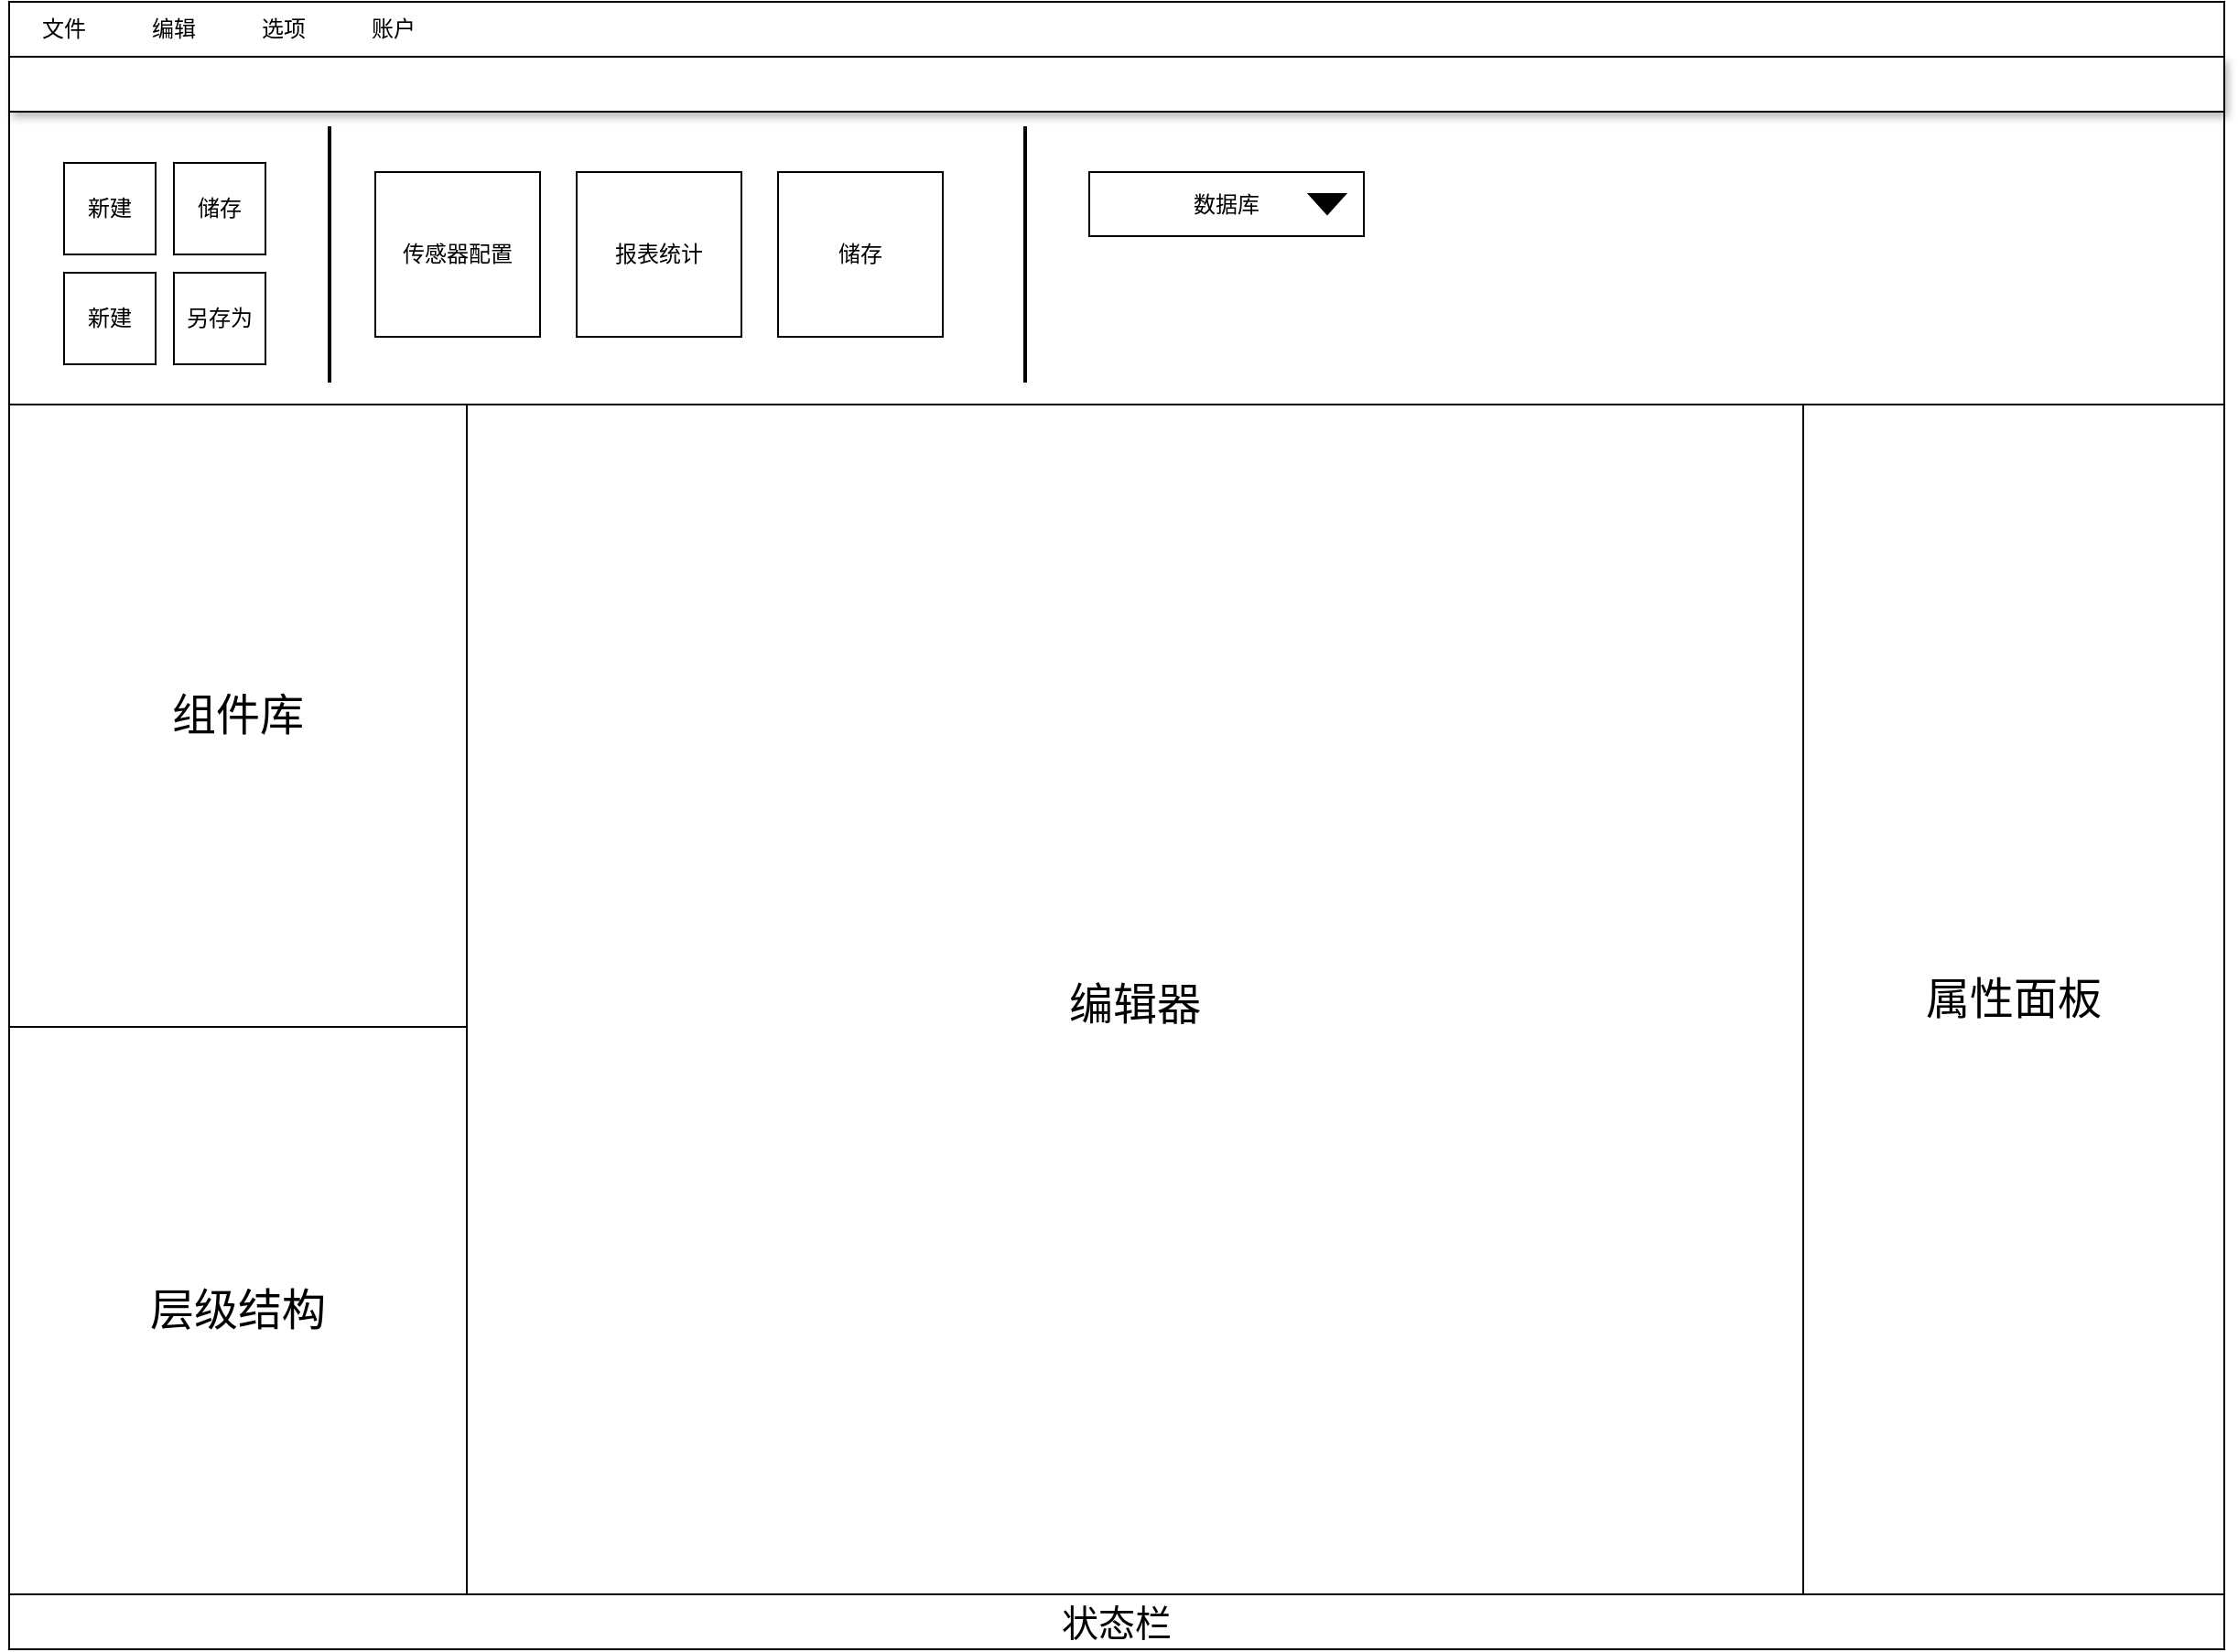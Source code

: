 <mxfile version="20.4.0" type="github">
  <diagram id="1T27g-t3n0TKRR1sPoDJ" name="第 1 页">
    <mxGraphModel dx="2329" dy="859" grid="1" gridSize="10" guides="1" tooltips="1" connect="1" arrows="1" fold="1" page="1" pageScale="1" pageWidth="827" pageHeight="1169" math="0" shadow="0">
      <root>
        <mxCell id="0" />
        <mxCell id="1" parent="0" />
        <mxCell id="6tSdoASQQvIuinm9NfsN-1" value="" style="rounded=0;whiteSpace=wrap;html=1;" vertex="1" parent="1">
          <mxGeometry x="-470" y="80" width="1210" height="190" as="geometry" />
        </mxCell>
        <mxCell id="6tSdoASQQvIuinm9NfsN-2" value="&lt;font style=&quot;font-size: 20px;&quot;&gt;状态栏&lt;/font&gt;" style="rounded=0;whiteSpace=wrap;html=1;" vertex="1" parent="1">
          <mxGeometry x="-470" y="920" width="1210" height="30" as="geometry" />
        </mxCell>
        <mxCell id="6tSdoASQQvIuinm9NfsN-3" value="&lt;font style=&quot;font-size: 24px;&quot;&gt;组件库&lt;/font&gt;" style="rounded=0;whiteSpace=wrap;html=1;" vertex="1" parent="1">
          <mxGeometry x="-470" y="270" width="250" height="340" as="geometry" />
        </mxCell>
        <mxCell id="6tSdoASQQvIuinm9NfsN-4" value="&lt;font style=&quot;font-size: 24px;&quot;&gt;属性面板&lt;/font&gt;" style="rounded=0;whiteSpace=wrap;html=1;" vertex="1" parent="1">
          <mxGeometry x="510" y="270" width="230" height="650" as="geometry" />
        </mxCell>
        <mxCell id="6tSdoASQQvIuinm9NfsN-5" value="" style="rounded=0;whiteSpace=wrap;html=1;" vertex="1" parent="1">
          <mxGeometry x="-470" y="50" width="1210" height="30" as="geometry" />
        </mxCell>
        <mxCell id="6tSdoASQQvIuinm9NfsN-6" value="文件" style="text;html=1;strokeColor=none;fillColor=none;align=center;verticalAlign=middle;whiteSpace=wrap;rounded=0;" vertex="1" parent="1">
          <mxGeometry x="-470" y="50" width="60" height="30" as="geometry" />
        </mxCell>
        <mxCell id="6tSdoASQQvIuinm9NfsN-7" value="编辑" style="text;html=1;strokeColor=none;fillColor=none;align=center;verticalAlign=middle;whiteSpace=wrap;rounded=0;" vertex="1" parent="1">
          <mxGeometry x="-410" y="50" width="60" height="30" as="geometry" />
        </mxCell>
        <mxCell id="6tSdoASQQvIuinm9NfsN-8" value="选项" style="text;html=1;strokeColor=none;fillColor=none;align=center;verticalAlign=middle;whiteSpace=wrap;rounded=0;" vertex="1" parent="1">
          <mxGeometry x="-350" y="50" width="60" height="30" as="geometry" />
        </mxCell>
        <mxCell id="6tSdoASQQvIuinm9NfsN-9" value="账户" style="text;html=1;strokeColor=none;fillColor=none;align=center;verticalAlign=middle;whiteSpace=wrap;rounded=0;" vertex="1" parent="1">
          <mxGeometry x="-290" y="50" width="60" height="30" as="geometry" />
        </mxCell>
        <mxCell id="6tSdoASQQvIuinm9NfsN-10" value="新建" style="rounded=0;whiteSpace=wrap;html=1;" vertex="1" parent="1">
          <mxGeometry x="-440" y="138" width="50" height="50" as="geometry" />
        </mxCell>
        <mxCell id="6tSdoASQQvIuinm9NfsN-11" value="储存" style="rounded=0;whiteSpace=wrap;html=1;" vertex="1" parent="1">
          <mxGeometry x="-380" y="138" width="50" height="50" as="geometry" />
        </mxCell>
        <mxCell id="6tSdoASQQvIuinm9NfsN-12" value="另存为" style="rounded=0;whiteSpace=wrap;html=1;" vertex="1" parent="1">
          <mxGeometry x="-380" y="198" width="50" height="50" as="geometry" />
        </mxCell>
        <mxCell id="6tSdoASQQvIuinm9NfsN-13" value="新建" style="rounded=0;whiteSpace=wrap;html=1;" vertex="1" parent="1">
          <mxGeometry x="-440" y="198" width="50" height="50" as="geometry" />
        </mxCell>
        <mxCell id="6tSdoASQQvIuinm9NfsN-14" value="" style="line;strokeWidth=2;direction=south;html=1;" vertex="1" parent="1">
          <mxGeometry x="-300" y="118" width="10" height="140" as="geometry" />
        </mxCell>
        <mxCell id="6tSdoASQQvIuinm9NfsN-15" value="传感器配置" style="rounded=0;whiteSpace=wrap;html=1;" vertex="1" parent="1">
          <mxGeometry x="-270" y="143" width="90" height="90" as="geometry" />
        </mxCell>
        <mxCell id="6tSdoASQQvIuinm9NfsN-16" value="报表统计" style="rounded=0;whiteSpace=wrap;html=1;" vertex="1" parent="1">
          <mxGeometry x="-160" y="143" width="90" height="90" as="geometry" />
        </mxCell>
        <mxCell id="6tSdoASQQvIuinm9NfsN-17" value="储存" style="rounded=0;whiteSpace=wrap;html=1;" vertex="1" parent="1">
          <mxGeometry x="-50" y="143" width="90" height="90" as="geometry" />
        </mxCell>
        <mxCell id="6tSdoASQQvIuinm9NfsN-20" value="&lt;font style=&quot;font-size: 24px;&quot;&gt;编辑器&lt;/font&gt;" style="rounded=0;whiteSpace=wrap;html=1;fontSize=30;fillColor=#FFFFFF;" vertex="1" parent="1">
          <mxGeometry x="-220" y="270" width="730" height="650" as="geometry" />
        </mxCell>
        <mxCell id="6tSdoASQQvIuinm9NfsN-21" value="" style="group" vertex="1" connectable="0" parent="1">
          <mxGeometry x="120" y="143" width="150" height="35" as="geometry" />
        </mxCell>
        <mxCell id="6tSdoASQQvIuinm9NfsN-18" value="数据库" style="rounded=0;whiteSpace=wrap;html=1;" vertex="1" parent="6tSdoASQQvIuinm9NfsN-21">
          <mxGeometry width="150" height="35" as="geometry" />
        </mxCell>
        <mxCell id="6tSdoASQQvIuinm9NfsN-19" value="" style="verticalLabelPosition=bottom;verticalAlign=top;html=1;shape=mxgraph.basic.acute_triangle;dx=0.5;rotation=-180;fillColor=#000000;" vertex="1" parent="6tSdoASQQvIuinm9NfsN-21">
          <mxGeometry x="120" y="11.95" width="20" height="11.11" as="geometry" />
        </mxCell>
        <mxCell id="6tSdoASQQvIuinm9NfsN-22" value="" style="line;strokeWidth=2;direction=south;html=1;" vertex="1" parent="1">
          <mxGeometry x="80" y="118" width="10" height="140" as="geometry" />
        </mxCell>
        <mxCell id="6tSdoASQQvIuinm9NfsN-23" value="" style="rounded=0;whiteSpace=wrap;html=1;shadow=1;" vertex="1" parent="1">
          <mxGeometry x="-470" y="80" width="1210" height="30" as="geometry" />
        </mxCell>
        <mxCell id="6tSdoASQQvIuinm9NfsN-24" value="&lt;font style=&quot;font-size: 24px;&quot;&gt;层级结构&lt;/font&gt;" style="rounded=0;whiteSpace=wrap;html=1;" vertex="1" parent="1">
          <mxGeometry x="-470" y="610" width="250" height="310" as="geometry" />
        </mxCell>
      </root>
    </mxGraphModel>
  </diagram>
</mxfile>
